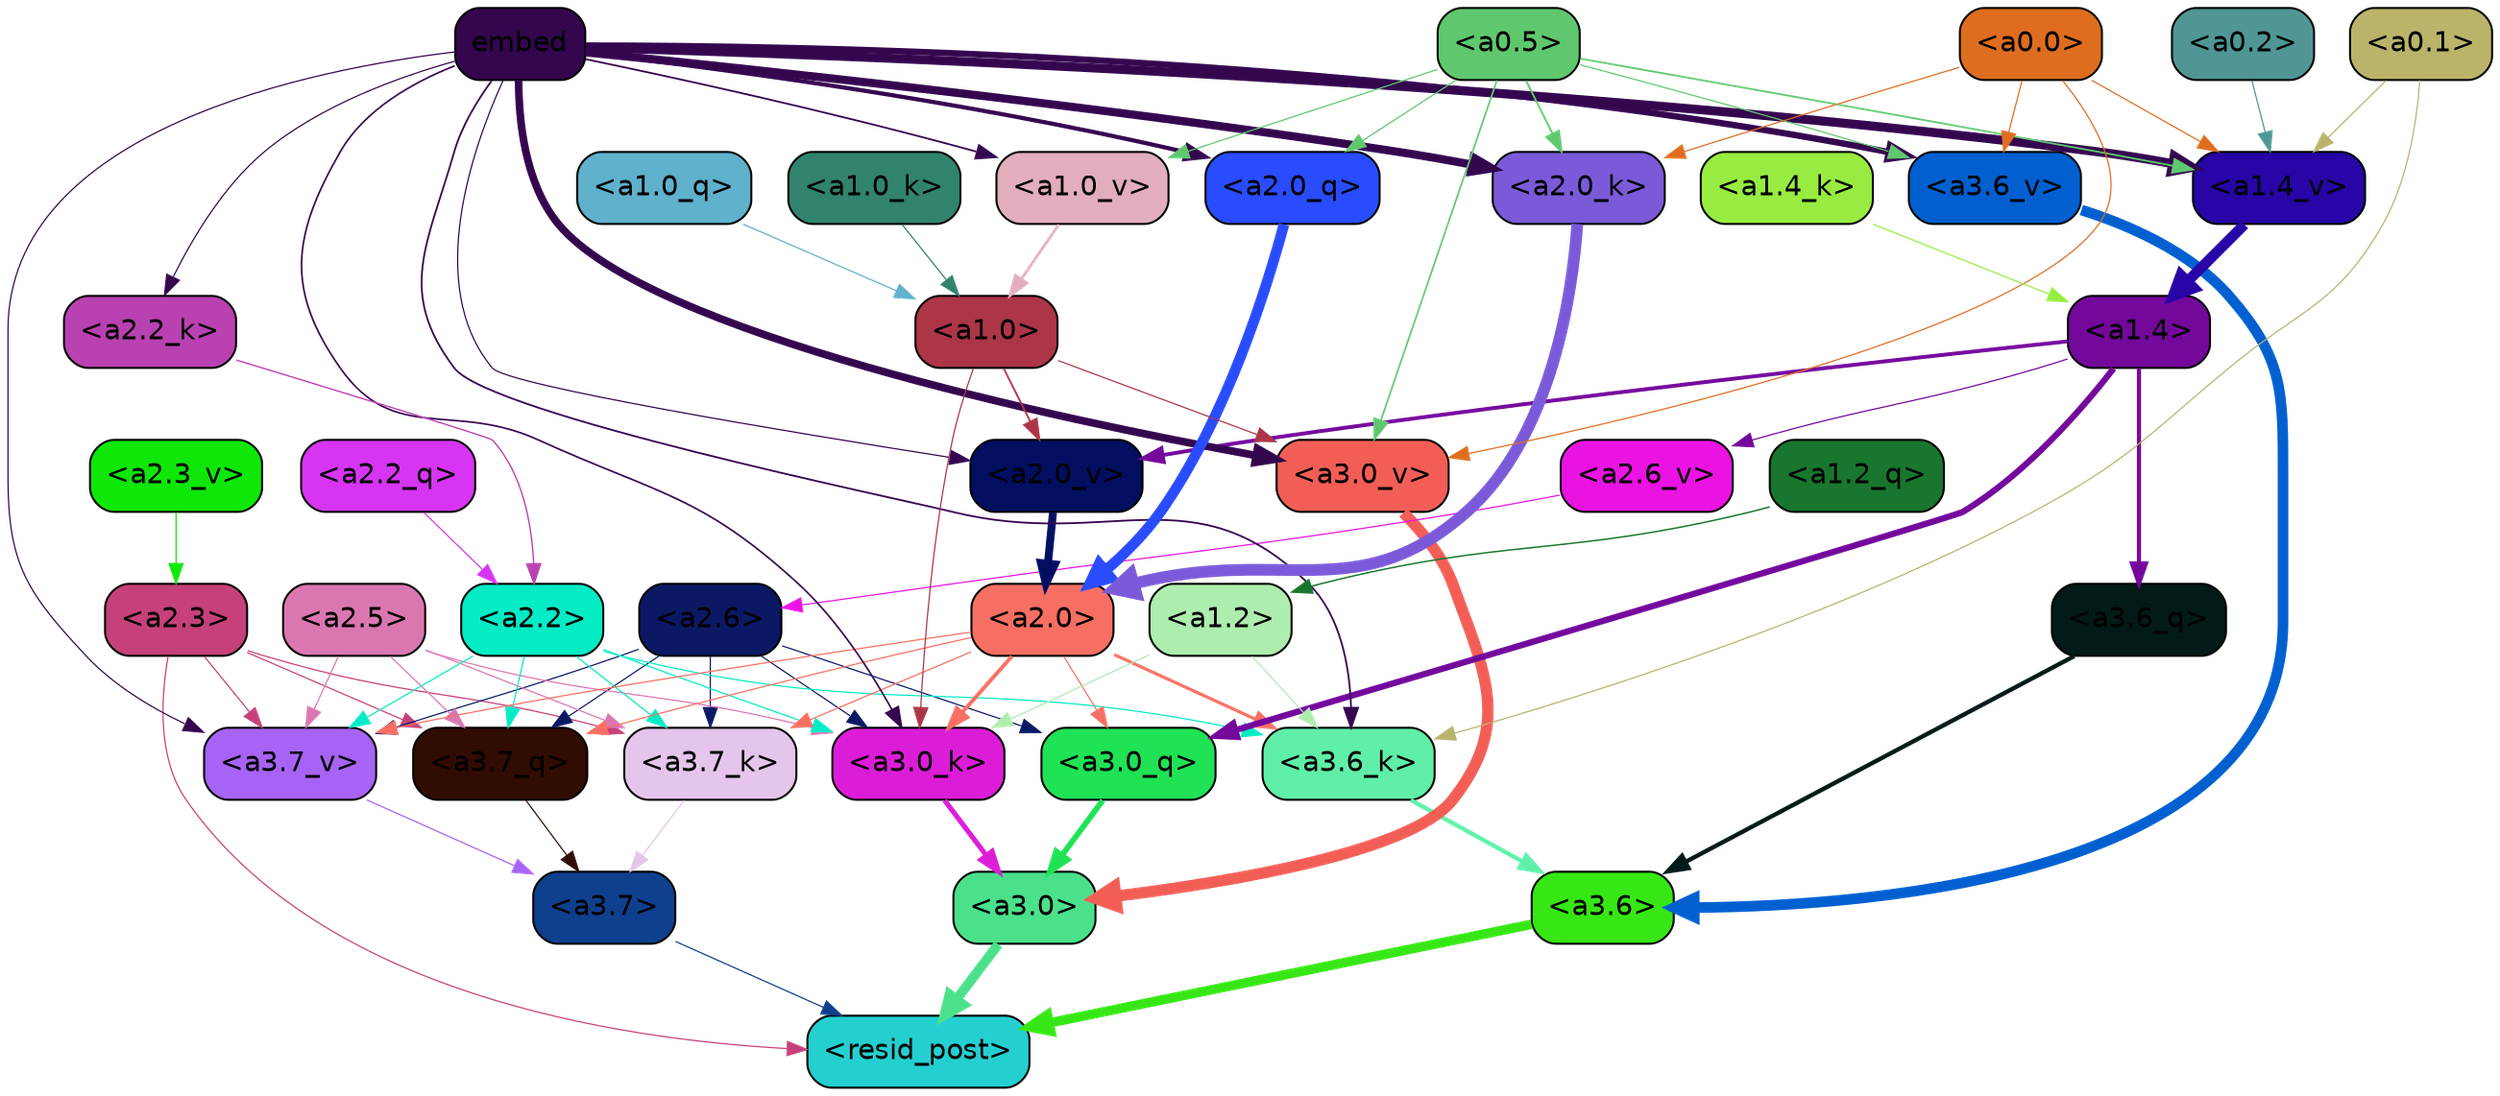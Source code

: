 strict digraph "" {
	graph [bgcolor=transparent,
		layout=dot,
		overlap=false,
		splines=true
	];
	"<a3.7>"	[color=black,
		fillcolor="#0f408d",
		fontname=Helvetica,
		shape=box,
		style="filled, rounded"];
	"<resid_post>"	[color=black,
		fillcolor="#24cfd0",
		fontname=Helvetica,
		shape=box,
		style="filled, rounded"];
	"<a3.7>" -> "<resid_post>"	[color="#0f408d",
		penwidth=0.6];
	"<a3.6>"	[color=black,
		fillcolor="#37e715",
		fontname=Helvetica,
		shape=box,
		style="filled, rounded"];
	"<a3.6>" -> "<resid_post>"	[color="#37e715",
		penwidth=4.751592040061951];
	"<a3.0>"	[color=black,
		fillcolor="#4be18b",
		fontname=Helvetica,
		shape=box,
		style="filled, rounded"];
	"<a3.0>" -> "<resid_post>"	[color="#4be18b",
		penwidth=4.904066681861877];
	"<a2.3>"	[color=black,
		fillcolor="#c64179",
		fontname=Helvetica,
		shape=box,
		style="filled, rounded"];
	"<a2.3>" -> "<resid_post>"	[color="#c64179",
		penwidth=0.6];
	"<a3.7_q>"	[color=black,
		fillcolor="#310c03",
		fontname=Helvetica,
		shape=box,
		style="filled, rounded"];
	"<a2.3>" -> "<a3.7_q>"	[color="#c64179",
		penwidth=0.6];
	"<a3.7_k>"	[color=black,
		fillcolor="#e5c5eb",
		fontname=Helvetica,
		shape=box,
		style="filled, rounded"];
	"<a2.3>" -> "<a3.7_k>"	[color="#c64179",
		penwidth=0.6069068089127541];
	"<a3.7_v>"	[color=black,
		fillcolor="#a763f5",
		fontname=Helvetica,
		shape=box,
		style="filled, rounded"];
	"<a2.3>" -> "<a3.7_v>"	[color="#c64179",
		penwidth=0.6];
	"<a3.7_q>" -> "<a3.7>"	[color="#310c03",
		penwidth=0.6];
	"<a3.6_q>"	[color=black,
		fillcolor="#021a18",
		fontname=Helvetica,
		shape=box,
		style="filled, rounded"];
	"<a3.6_q>" -> "<a3.6>"	[color="#021a18",
		penwidth=2.160832464694977];
	"<a3.0_q>"	[color=black,
		fillcolor="#1fe255",
		fontname=Helvetica,
		shape=box,
		style="filled, rounded"];
	"<a3.0_q>" -> "<a3.0>"	[color="#1fe255",
		penwidth=2.870753765106201];
	"<a3.7_k>" -> "<a3.7>"	[color="#e5c5eb",
		penwidth=0.6];
	"<a3.6_k>"	[color=black,
		fillcolor="#60efa8",
		fontname=Helvetica,
		shape=box,
		style="filled, rounded"];
	"<a3.6_k>" -> "<a3.6>"	[color="#60efa8",
		penwidth=2.13908451795578];
	"<a3.0_k>"	[color=black,
		fillcolor="#dc1dd8",
		fontname=Helvetica,
		shape=box,
		style="filled, rounded"];
	"<a3.0_k>" -> "<a3.0>"	[color="#dc1dd8",
		penwidth=2.520303964614868];
	"<a3.7_v>" -> "<a3.7>"	[color="#a763f5",
		penwidth=0.6];
	"<a3.6_v>"	[color=black,
		fillcolor="#015fd0",
		fontname=Helvetica,
		shape=box,
		style="filled, rounded"];
	"<a3.6_v>" -> "<a3.6>"	[color="#015fd0",
		penwidth=5.297133803367615];
	"<a3.0_v>"	[color=black,
		fillcolor="#f25e56",
		fontname=Helvetica,
		shape=box,
		style="filled, rounded"];
	"<a3.0_v>" -> "<a3.0>"	[color="#f25e56",
		penwidth=5.680712580680847];
	"<a2.6>"	[color=black,
		fillcolor="#0b1964",
		fontname=Helvetica,
		shape=box,
		style="filled, rounded"];
	"<a2.6>" -> "<a3.7_q>"	[color="#0b1964",
		penwidth=0.6];
	"<a2.6>" -> "<a3.0_q>"	[color="#0b1964",
		penwidth=0.6];
	"<a2.6>" -> "<a3.7_k>"	[color="#0b1964",
		penwidth=0.6];
	"<a2.6>" -> "<a3.0_k>"	[color="#0b1964",
		penwidth=0.6];
	"<a2.6>" -> "<a3.7_v>"	[color="#0b1964",
		penwidth=0.6];
	"<a2.5>"	[color=black,
		fillcolor="#da77b1",
		fontname=Helvetica,
		shape=box,
		style="filled, rounded"];
	"<a2.5>" -> "<a3.7_q>"	[color="#da77b1",
		penwidth=0.6];
	"<a2.5>" -> "<a3.7_k>"	[color="#da77b1",
		penwidth=0.6];
	"<a2.5>" -> "<a3.0_k>"	[color="#da77b1",
		penwidth=0.6];
	"<a2.5>" -> "<a3.7_v>"	[color="#da77b1",
		penwidth=0.6];
	"<a2.2>"	[color=black,
		fillcolor="#03ecc6",
		fontname=Helvetica,
		shape=box,
		style="filled, rounded"];
	"<a2.2>" -> "<a3.7_q>"	[color="#03ecc6",
		penwidth=0.6];
	"<a2.2>" -> "<a3.7_k>"	[color="#03ecc6",
		penwidth=0.6];
	"<a2.2>" -> "<a3.6_k>"	[color="#03ecc6",
		penwidth=0.6];
	"<a2.2>" -> "<a3.0_k>"	[color="#03ecc6",
		penwidth=0.6];
	"<a2.2>" -> "<a3.7_v>"	[color="#03ecc6",
		penwidth=0.6];
	"<a2.0>"	[color=black,
		fillcolor="#f76f62",
		fontname=Helvetica,
		shape=box,
		style="filled, rounded"];
	"<a2.0>" -> "<a3.7_q>"	[color="#f76f62",
		penwidth=0.6];
	"<a2.0>" -> "<a3.0_q>"	[color="#f76f62",
		penwidth=0.6];
	"<a2.0>" -> "<a3.7_k>"	[color="#f76f62",
		penwidth=0.6];
	"<a2.0>" -> "<a3.6_k>"	[color="#f76f62",
		penwidth=1.564806342124939];
	"<a2.0>" -> "<a3.0_k>"	[color="#f76f62",
		penwidth=1.9353990852832794];
	"<a2.0>" -> "<a3.7_v>"	[color="#f76f62",
		penwidth=0.6];
	"<a1.4>"	[color=black,
		fillcolor="#73089b",
		fontname=Helvetica,
		shape=box,
		style="filled, rounded"];
	"<a1.4>" -> "<a3.6_q>"	[color="#73089b",
		penwidth=2.0727532356977463];
	"<a1.4>" -> "<a3.0_q>"	[color="#73089b",
		penwidth=3.1279823780059814];
	"<a2.6_v>"	[color=black,
		fillcolor="#ea13e2",
		fontname=Helvetica,
		shape=box,
		style="filled, rounded"];
	"<a1.4>" -> "<a2.6_v>"	[color="#73089b",
		penwidth=0.6];
	"<a2.0_v>"	[color=black,
		fillcolor="#020f61",
		fontname=Helvetica,
		shape=box,
		style="filled, rounded"];
	"<a1.4>" -> "<a2.0_v>"	[color="#73089b",
		penwidth=1.9170897603034973];
	"<a1.2>"	[color=black,
		fillcolor="#adedae",
		fontname=Helvetica,
		shape=box,
		style="filled, rounded"];
	"<a1.2>" -> "<a3.6_k>"	[color="#adedae",
		penwidth=0.6];
	"<a1.2>" -> "<a3.0_k>"	[color="#adedae",
		penwidth=0.6];
	"<a0.1>"	[color=black,
		fillcolor="#bab46b",
		fontname=Helvetica,
		shape=box,
		style="filled, rounded"];
	"<a0.1>" -> "<a3.6_k>"	[color="#bab46b",
		penwidth=0.6];
	"<a1.4_v>"	[color=black,
		fillcolor="#2705a6",
		fontname=Helvetica,
		shape=box,
		style="filled, rounded"];
	"<a0.1>" -> "<a1.4_v>"	[color="#bab46b",
		penwidth=0.6202214732766151];
	embed	[color=black,
		fillcolor="#33064e",
		fontname=Helvetica,
		shape=box,
		style="filled, rounded"];
	embed -> "<a3.6_k>"	[color="#33064e",
		penwidth=0.8915999233722687];
	embed -> "<a3.0_k>"	[color="#33064e",
		penwidth=0.832088902592659];
	embed -> "<a3.7_v>"	[color="#33064e",
		penwidth=0.6];
	embed -> "<a3.6_v>"	[color="#33064e",
		penwidth=3.1840110421180725];
	embed -> "<a3.0_v>"	[color="#33064e",
		penwidth=3.8132747188210487];
	"<a2.0_q>"	[color=black,
		fillcolor="#294cff",
		fontname=Helvetica,
		shape=box,
		style="filled, rounded"];
	embed -> "<a2.0_q>"	[color="#33064e",
		penwidth=2.084651827812195];
	"<a2.2_k>"	[color=black,
		fillcolor="#b941b1",
		fontname=Helvetica,
		shape=box,
		style="filled, rounded"];
	embed -> "<a2.2_k>"	[color="#33064e",
		penwidth=0.6];
	"<a2.0_k>"	[color=black,
		fillcolor="#7b5ad9",
		fontname=Helvetica,
		shape=box,
		style="filled, rounded"];
	embed -> "<a2.0_k>"	[color="#33064e",
		penwidth=4.084526404738426];
	embed -> "<a2.0_v>"	[color="#33064e",
		penwidth=0.6];
	embed -> "<a1.4_v>"	[color="#33064e",
		penwidth=4.4888065457344055];
	"<a1.0_v>"	[color=black,
		fillcolor="#e2aebb",
		fontname=Helvetica,
		shape=box,
		style="filled, rounded"];
	embed -> "<a1.0_v>"	[color="#33064e",
		penwidth=0.8796700537204742];
	"<a1.0>"	[color=black,
		fillcolor="#ad3548",
		fontname=Helvetica,
		shape=box,
		style="filled, rounded"];
	"<a1.0>" -> "<a3.0_k>"	[color="#ad3548",
		penwidth=0.6];
	"<a1.0>" -> "<a3.0_v>"	[color="#ad3548",
		penwidth=0.6];
	"<a1.0>" -> "<a2.0_v>"	[color="#ad3548",
		penwidth=0.9450988052412868];
	"<a0.5>"	[color=black,
		fillcolor="#5fc86e",
		fontname=Helvetica,
		shape=box,
		style="filled, rounded"];
	"<a0.5>" -> "<a3.6_v>"	[color="#5fc86e",
		penwidth=0.6];
	"<a0.5>" -> "<a3.0_v>"	[color="#5fc86e",
		penwidth=0.8331108838319778];
	"<a0.5>" -> "<a2.0_q>"	[color="#5fc86e",
		penwidth=0.6];
	"<a0.5>" -> "<a2.0_k>"	[color="#5fc86e",
		penwidth=0.9412797391414642];
	"<a0.5>" -> "<a1.4_v>"	[color="#5fc86e",
		penwidth=0.8757842034101486];
	"<a0.5>" -> "<a1.0_v>"	[color="#5fc86e",
		penwidth=0.6];
	"<a0.0>"	[color=black,
		fillcolor="#de6d1f",
		fontname=Helvetica,
		shape=box,
		style="filled, rounded"];
	"<a0.0>" -> "<a3.6_v>"	[color="#de6d1f",
		penwidth=0.6];
	"<a0.0>" -> "<a3.0_v>"	[color="#de6d1f",
		penwidth=0.6];
	"<a0.0>" -> "<a2.0_k>"	[color="#de6d1f",
		penwidth=0.6];
	"<a0.0>" -> "<a1.4_v>"	[color="#de6d1f",
		penwidth=0.6];
	"<a2.2_q>"	[color=black,
		fillcolor="#d735f3",
		fontname=Helvetica,
		shape=box,
		style="filled, rounded"];
	"<a2.2_q>" -> "<a2.2>"	[color="#d735f3",
		penwidth=0.6];
	"<a2.0_q>" -> "<a2.0>"	[color="#294cff",
		penwidth=5.29856276512146];
	"<a2.2_k>" -> "<a2.2>"	[color="#b941b1",
		penwidth=0.6722683310508728];
	"<a2.0_k>" -> "<a2.0>"	[color="#7b5ad9",
		penwidth=5.859246134757996];
	"<a2.6_v>" -> "<a2.6>"	[color="#ea13e2",
		penwidth=0.6];
	"<a2.3_v>"	[color=black,
		fillcolor="#0ee707",
		fontname=Helvetica,
		shape=box,
		style="filled, rounded"];
	"<a2.3_v>" -> "<a2.3>"	[color="#0ee707",
		penwidth=0.6];
	"<a2.0_v>" -> "<a2.0>"	[color="#020f61",
		penwidth=3.9621697664260864];
	"<a1.2_q>"	[color=black,
		fillcolor="#18762e",
		fontname=Helvetica,
		shape=box,
		style="filled, rounded"];
	"<a1.2_q>" -> "<a1.2>"	[color="#18762e",
		penwidth=0.7185482024215162];
	"<a1.0_q>"	[color=black,
		fillcolor="#5fb1cc",
		fontname=Helvetica,
		shape=box,
		style="filled, rounded"];
	"<a1.0_q>" -> "<a1.0>"	[color="#5fb1cc",
		penwidth=0.6];
	"<a1.4_k>"	[color=black,
		fillcolor="#98ec41",
		fontname=Helvetica,
		shape=box,
		style="filled, rounded"];
	"<a1.4_k>" -> "<a1.4>"	[color="#98ec41",
		penwidth=0.6];
	"<a1.0_k>"	[color=black,
		fillcolor="#31836e",
		fontname=Helvetica,
		shape=box,
		style="filled, rounded"];
	"<a1.0_k>" -> "<a1.0>"	[color="#31836e",
		penwidth=0.6];
	"<a1.4_v>" -> "<a1.4>"	[color="#2705a6",
		penwidth=5.280138969421387];
	"<a1.0_v>" -> "<a1.0>"	[color="#e2aebb",
		penwidth=1.318962275981903];
	"<a0.2>"	[color=black,
		fillcolor="#4f9695",
		fontname=Helvetica,
		shape=box,
		style="filled, rounded"];
	"<a0.2>" -> "<a1.4_v>"	[color="#4f9695",
		penwidth=0.6];
}
